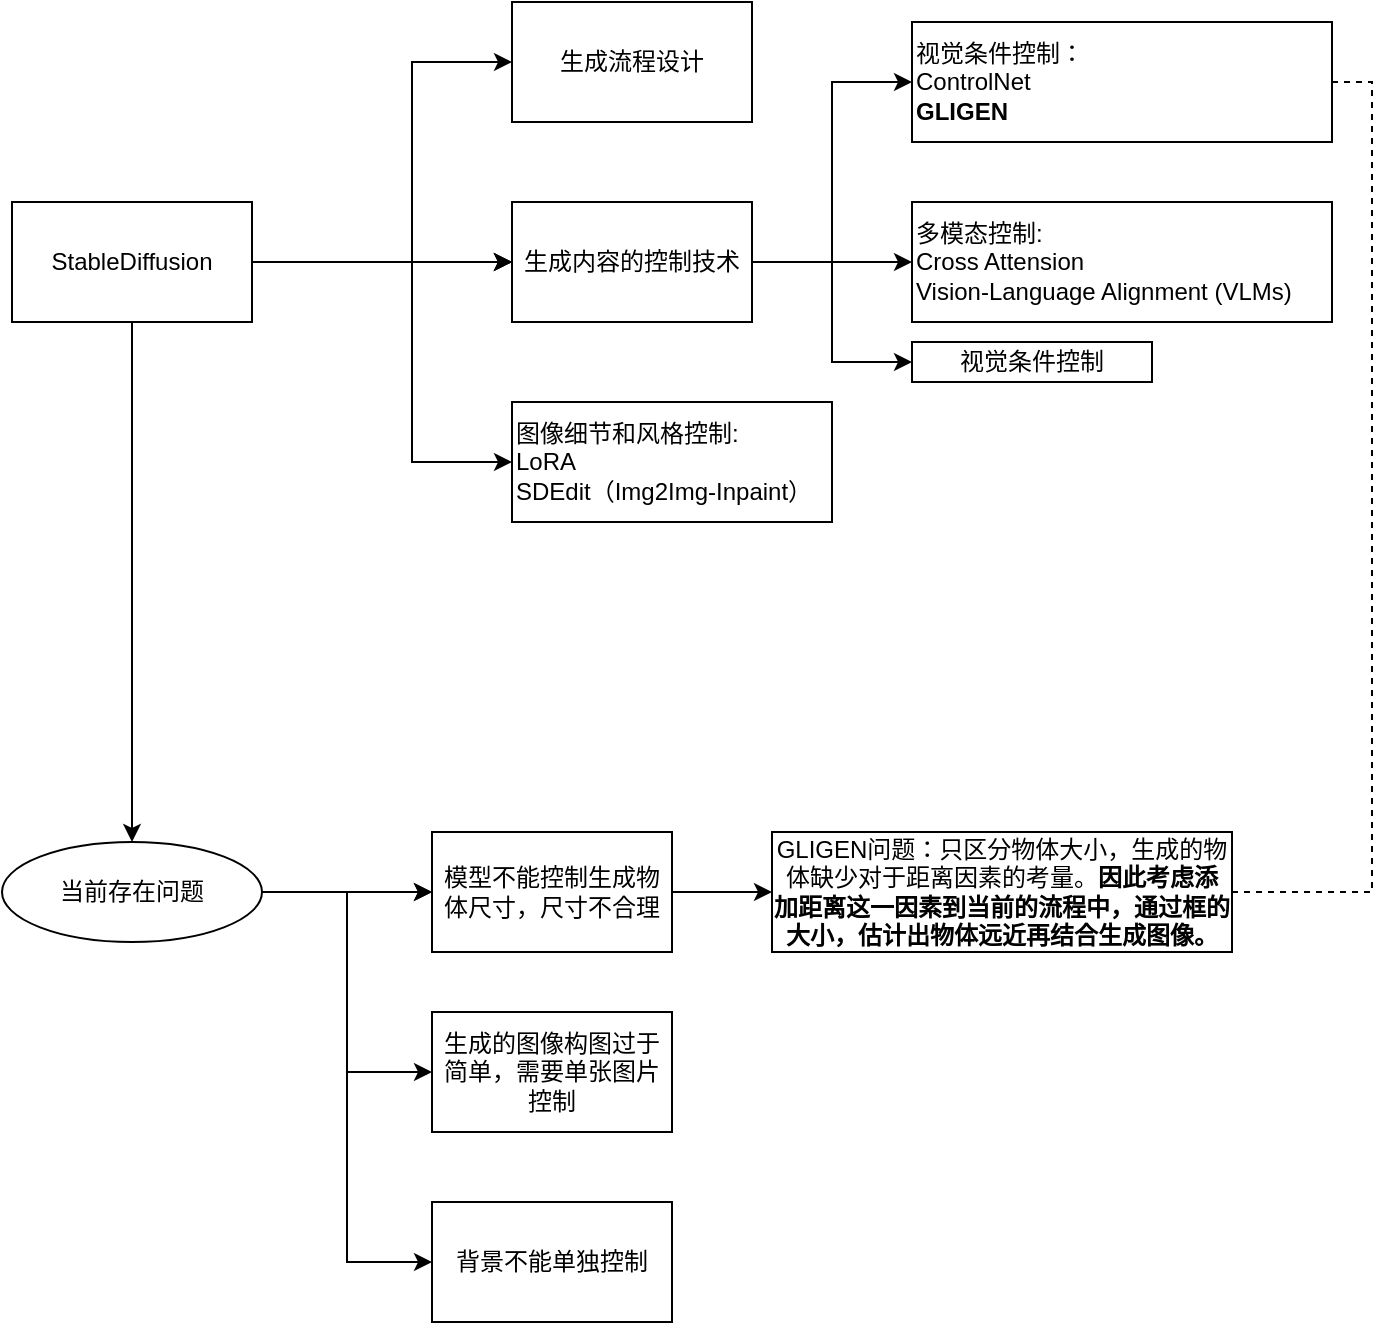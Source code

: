 <mxfile version="24.8.3">
  <diagram name="第 1 页" id="jtz1CIJAaIZpYcR0TfDH">
    <mxGraphModel dx="899" dy="450" grid="1" gridSize="10" guides="1" tooltips="1" connect="1" arrows="1" fold="1" page="1" pageScale="1" pageWidth="827" pageHeight="1169" math="0" shadow="0">
      <root>
        <mxCell id="0" />
        <mxCell id="1" parent="0" />
        <mxCell id="TgqJL34gRCXPfkXTaAmZ-3" value="" style="edgeStyle=orthogonalEdgeStyle;rounded=0;orthogonalLoop=1;jettySize=auto;html=1;" edge="1" parent="1" source="TgqJL34gRCXPfkXTaAmZ-1" target="TgqJL34gRCXPfkXTaAmZ-2">
          <mxGeometry relative="1" as="geometry">
            <Array as="points">
              <mxPoint x="270" y="180" />
              <mxPoint x="270" y="80" />
            </Array>
          </mxGeometry>
        </mxCell>
        <mxCell id="TgqJL34gRCXPfkXTaAmZ-5" value="" style="edgeStyle=orthogonalEdgeStyle;rounded=0;orthogonalLoop=1;jettySize=auto;html=1;" edge="1" parent="1" source="TgqJL34gRCXPfkXTaAmZ-1" target="TgqJL34gRCXPfkXTaAmZ-4">
          <mxGeometry relative="1" as="geometry" />
        </mxCell>
        <mxCell id="TgqJL34gRCXPfkXTaAmZ-6" value="" style="edgeStyle=orthogonalEdgeStyle;rounded=0;orthogonalLoop=1;jettySize=auto;html=1;" edge="1" parent="1" source="TgqJL34gRCXPfkXTaAmZ-1" target="TgqJL34gRCXPfkXTaAmZ-4">
          <mxGeometry relative="1" as="geometry" />
        </mxCell>
        <mxCell id="TgqJL34gRCXPfkXTaAmZ-7" value="" style="edgeStyle=orthogonalEdgeStyle;rounded=0;orthogonalLoop=1;jettySize=auto;html=1;" edge="1" parent="1" source="TgqJL34gRCXPfkXTaAmZ-1" target="TgqJL34gRCXPfkXTaAmZ-4">
          <mxGeometry relative="1" as="geometry" />
        </mxCell>
        <mxCell id="TgqJL34gRCXPfkXTaAmZ-9" style="edgeStyle=orthogonalEdgeStyle;rounded=0;orthogonalLoop=1;jettySize=auto;html=1;exitX=1;exitY=0.5;exitDx=0;exitDy=0;entryX=0;entryY=0.5;entryDx=0;entryDy=0;" edge="1" parent="1" source="TgqJL34gRCXPfkXTaAmZ-1" target="TgqJL34gRCXPfkXTaAmZ-8">
          <mxGeometry relative="1" as="geometry">
            <Array as="points">
              <mxPoint x="270" y="180" />
              <mxPoint x="270" y="280" />
            </Array>
          </mxGeometry>
        </mxCell>
        <mxCell id="TgqJL34gRCXPfkXTaAmZ-31" value="" style="edgeStyle=orthogonalEdgeStyle;rounded=0;orthogonalLoop=1;jettySize=auto;html=1;" edge="1" parent="1" source="TgqJL34gRCXPfkXTaAmZ-1" target="TgqJL34gRCXPfkXTaAmZ-30">
          <mxGeometry relative="1" as="geometry" />
        </mxCell>
        <mxCell id="TgqJL34gRCXPfkXTaAmZ-1" value="StableDiffusion" style="whiteSpace=wrap;html=1;" vertex="1" parent="1">
          <mxGeometry x="70" y="150" width="120" height="60" as="geometry" />
        </mxCell>
        <mxCell id="TgqJL34gRCXPfkXTaAmZ-2" value="生成流程设计" style="whiteSpace=wrap;html=1;" vertex="1" parent="1">
          <mxGeometry x="320" y="50" width="120" height="60" as="geometry" />
        </mxCell>
        <mxCell id="TgqJL34gRCXPfkXTaAmZ-21" style="edgeStyle=orthogonalEdgeStyle;rounded=0;orthogonalLoop=1;jettySize=auto;html=1;exitX=1;exitY=0.5;exitDx=0;exitDy=0;entryX=0;entryY=0.5;entryDx=0;entryDy=0;" edge="1" parent="1" source="TgqJL34gRCXPfkXTaAmZ-4" target="TgqJL34gRCXPfkXTaAmZ-20">
          <mxGeometry relative="1" as="geometry" />
        </mxCell>
        <mxCell id="TgqJL34gRCXPfkXTaAmZ-22" value="" style="edgeStyle=orthogonalEdgeStyle;rounded=0;orthogonalLoop=1;jettySize=auto;html=1;" edge="1" parent="1" source="TgqJL34gRCXPfkXTaAmZ-4" target="TgqJL34gRCXPfkXTaAmZ-17">
          <mxGeometry relative="1" as="geometry">
            <Array as="points">
              <mxPoint x="480" y="180" />
              <mxPoint x="480" y="90" />
            </Array>
          </mxGeometry>
        </mxCell>
        <mxCell id="TgqJL34gRCXPfkXTaAmZ-24" style="edgeStyle=orthogonalEdgeStyle;rounded=0;orthogonalLoop=1;jettySize=auto;html=1;exitX=1;exitY=0.5;exitDx=0;exitDy=0;entryX=0;entryY=0.5;entryDx=0;entryDy=0;" edge="1" parent="1" source="TgqJL34gRCXPfkXTaAmZ-4" target="TgqJL34gRCXPfkXTaAmZ-23">
          <mxGeometry relative="1" as="geometry" />
        </mxCell>
        <mxCell id="TgqJL34gRCXPfkXTaAmZ-4" value="生成内容的控制技术" style="whiteSpace=wrap;html=1;" vertex="1" parent="1">
          <mxGeometry x="320" y="150" width="120" height="60" as="geometry" />
        </mxCell>
        <mxCell id="TgqJL34gRCXPfkXTaAmZ-8" value="图像细节和风格控制:&lt;br&gt;LoRA&lt;div&gt;&lt;span style=&quot;&quot;&gt;SDEdit（Img2Img-&lt;/span&gt;&lt;span style=&quot;background-color: initial;&quot;&gt;Inpaint）&lt;/span&gt;&lt;/div&gt;" style="whiteSpace=wrap;html=1;align=left;" vertex="1" parent="1">
          <mxGeometry x="320" y="250" width="160" height="60" as="geometry" />
        </mxCell>
        <mxCell id="TgqJL34gRCXPfkXTaAmZ-40" style="edgeStyle=orthogonalEdgeStyle;rounded=0;orthogonalLoop=1;jettySize=auto;html=1;exitX=1;exitY=0.5;exitDx=0;exitDy=0;entryX=1;entryY=0.5;entryDx=0;entryDy=0;dashed=1;endArrow=none;endFill=0;" edge="1" parent="1" source="TgqJL34gRCXPfkXTaAmZ-17" target="TgqJL34gRCXPfkXTaAmZ-29">
          <mxGeometry relative="1" as="geometry" />
        </mxCell>
        <mxCell id="TgqJL34gRCXPfkXTaAmZ-17" value="视觉条件控制：&lt;div&gt;ControlNet&lt;br&gt;&lt;b&gt;GLIGEN&lt;/b&gt;&lt;br&gt;&lt;/div&gt;" style="whiteSpace=wrap;html=1;align=left;" vertex="1" parent="1">
          <mxGeometry x="520" y="60" width="210" height="60" as="geometry" />
        </mxCell>
        <mxCell id="TgqJL34gRCXPfkXTaAmZ-20" value="多模态控制:&lt;br&gt;Cross Attension&lt;div&gt;Vision-Language Alignment (VLMs)&lt;/div&gt;" style="whiteSpace=wrap;html=1;align=left;" vertex="1" parent="1">
          <mxGeometry x="520" y="150" width="210" height="60" as="geometry" />
        </mxCell>
        <mxCell id="TgqJL34gRCXPfkXTaAmZ-23" value="视觉条件控制" style="whiteSpace=wrap;html=1;" vertex="1" parent="1">
          <mxGeometry x="520" y="220" width="120" height="20" as="geometry" />
        </mxCell>
        <mxCell id="TgqJL34gRCXPfkXTaAmZ-29" value="GLIGEN问题：只区分物体大小，生成的物体缺少对于距离因素的考量。&lt;b&gt;因此考虑添加距离这一因素到当前的流程中，通过框的大小，估计出物体远近再结合生成图像。&lt;/b&gt;" style="whiteSpace=wrap;html=1;" vertex="1" parent="1">
          <mxGeometry x="450" y="465" width="230" height="60" as="geometry" />
        </mxCell>
        <mxCell id="TgqJL34gRCXPfkXTaAmZ-33" value="" style="edgeStyle=orthogonalEdgeStyle;rounded=0;orthogonalLoop=1;jettySize=auto;html=1;" edge="1" parent="1" source="TgqJL34gRCXPfkXTaAmZ-30" target="TgqJL34gRCXPfkXTaAmZ-32">
          <mxGeometry relative="1" as="geometry" />
        </mxCell>
        <mxCell id="TgqJL34gRCXPfkXTaAmZ-34" value="" style="edgeStyle=orthogonalEdgeStyle;rounded=0;orthogonalLoop=1;jettySize=auto;html=1;" edge="1" parent="1" source="TgqJL34gRCXPfkXTaAmZ-30" target="TgqJL34gRCXPfkXTaAmZ-32">
          <mxGeometry relative="1" as="geometry" />
        </mxCell>
        <mxCell id="TgqJL34gRCXPfkXTaAmZ-37" style="edgeStyle=orthogonalEdgeStyle;rounded=0;orthogonalLoop=1;jettySize=auto;html=1;exitX=1;exitY=0.5;exitDx=0;exitDy=0;entryX=0;entryY=0.5;entryDx=0;entryDy=0;" edge="1" parent="1" source="TgqJL34gRCXPfkXTaAmZ-30" target="TgqJL34gRCXPfkXTaAmZ-35">
          <mxGeometry relative="1" as="geometry" />
        </mxCell>
        <mxCell id="TgqJL34gRCXPfkXTaAmZ-38" style="edgeStyle=orthogonalEdgeStyle;rounded=0;orthogonalLoop=1;jettySize=auto;html=1;exitX=1;exitY=0.5;exitDx=0;exitDy=0;entryX=0;entryY=0.5;entryDx=0;entryDy=0;" edge="1" parent="1" source="TgqJL34gRCXPfkXTaAmZ-30" target="TgqJL34gRCXPfkXTaAmZ-36">
          <mxGeometry relative="1" as="geometry" />
        </mxCell>
        <mxCell id="TgqJL34gRCXPfkXTaAmZ-30" value="当前存在问题" style="ellipse;whiteSpace=wrap;html=1;" vertex="1" parent="1">
          <mxGeometry x="65" y="470" width="130" height="50" as="geometry" />
        </mxCell>
        <mxCell id="TgqJL34gRCXPfkXTaAmZ-39" style="edgeStyle=orthogonalEdgeStyle;rounded=0;orthogonalLoop=1;jettySize=auto;html=1;exitX=1;exitY=0.5;exitDx=0;exitDy=0;entryX=0;entryY=0.5;entryDx=0;entryDy=0;" edge="1" parent="1" source="TgqJL34gRCXPfkXTaAmZ-32" target="TgqJL34gRCXPfkXTaAmZ-29">
          <mxGeometry relative="1" as="geometry" />
        </mxCell>
        <mxCell id="TgqJL34gRCXPfkXTaAmZ-32" value="模型不能控制生成物体尺寸，尺寸不合理" style="whiteSpace=wrap;html=1;" vertex="1" parent="1">
          <mxGeometry x="280" y="465" width="120" height="60" as="geometry" />
        </mxCell>
        <mxCell id="TgqJL34gRCXPfkXTaAmZ-35" value="生成的图像构图过于简单，需要单张图片控制" style="whiteSpace=wrap;html=1;" vertex="1" parent="1">
          <mxGeometry x="280" y="555" width="120" height="60" as="geometry" />
        </mxCell>
        <mxCell id="TgqJL34gRCXPfkXTaAmZ-36" value="背景不能单独控制" style="whiteSpace=wrap;html=1;" vertex="1" parent="1">
          <mxGeometry x="280" y="650" width="120" height="60" as="geometry" />
        </mxCell>
      </root>
    </mxGraphModel>
  </diagram>
</mxfile>
